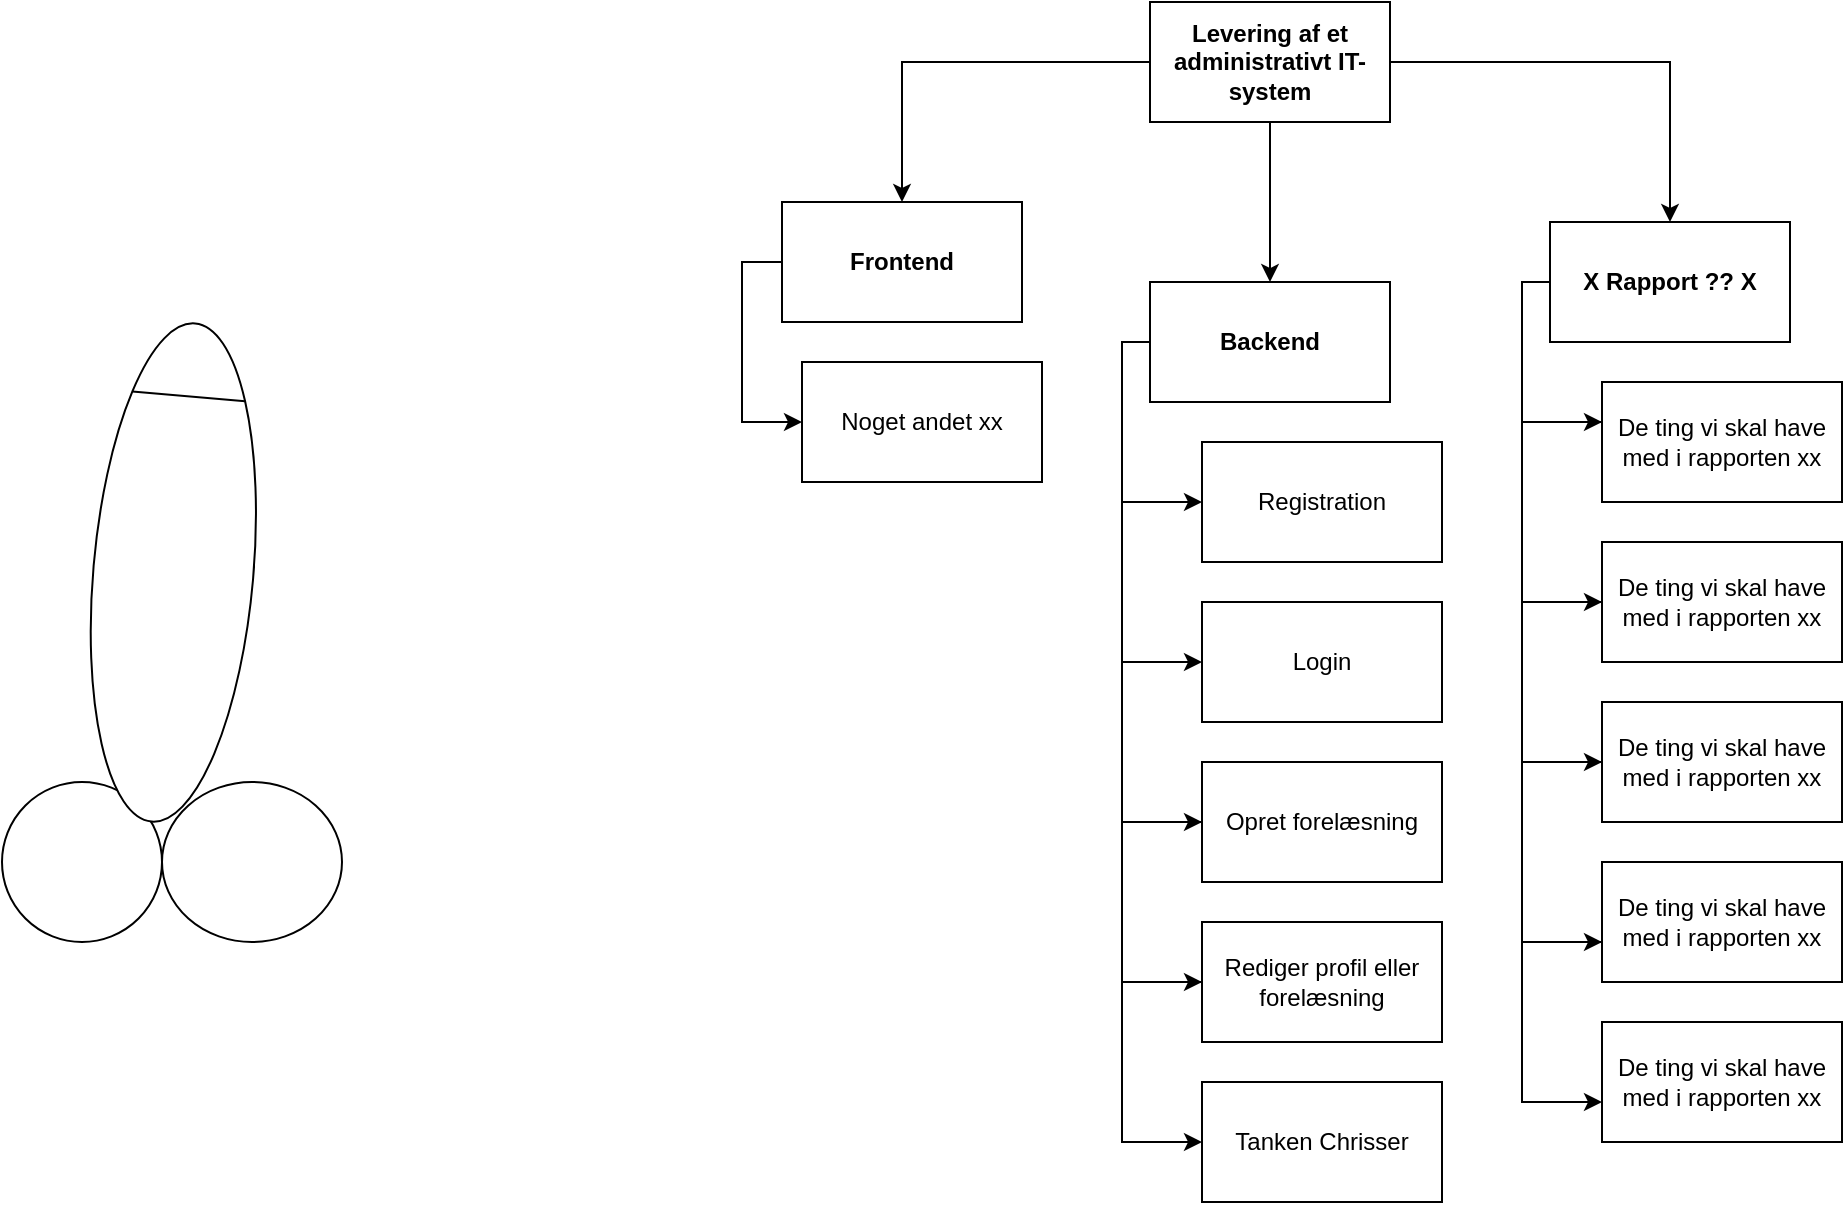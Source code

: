 <mxfile version="12.7.3" type="github">
  <diagram id="3AZzIE220VFOiJiIbyjP" name="Page-1">
    <mxGraphModel dx="1513" dy="770" grid="1" gridSize="10" guides="1" tooltips="1" connect="1" arrows="1" fold="1" page="1" pageScale="1" pageWidth="827" pageHeight="1169" math="0" shadow="0">
      <root>
        <mxCell id="0" />
        <mxCell id="1" parent="0" />
        <mxCell id="Jk5qHnKGdOJ1nb1w-nt2-3" value="" style="edgeStyle=orthogonalEdgeStyle;rounded=0;orthogonalLoop=1;jettySize=auto;html=1;" parent="1" source="Jk5qHnKGdOJ1nb1w-nt2-1" target="Jk5qHnKGdOJ1nb1w-nt2-2" edge="1">
          <mxGeometry relative="1" as="geometry" />
        </mxCell>
        <mxCell id="Jk5qHnKGdOJ1nb1w-nt2-5" value="" style="edgeStyle=orthogonalEdgeStyle;rounded=0;orthogonalLoop=1;jettySize=auto;html=1;" parent="1" source="Jk5qHnKGdOJ1nb1w-nt2-1" target="Jk5qHnKGdOJ1nb1w-nt2-4" edge="1">
          <mxGeometry relative="1" as="geometry" />
        </mxCell>
        <mxCell id="Jk5qHnKGdOJ1nb1w-nt2-7" value="" style="edgeStyle=orthogonalEdgeStyle;rounded=0;orthogonalLoop=1;jettySize=auto;html=1;" parent="1" source="Jk5qHnKGdOJ1nb1w-nt2-1" target="Jk5qHnKGdOJ1nb1w-nt2-6" edge="1">
          <mxGeometry relative="1" as="geometry" />
        </mxCell>
        <mxCell id="Jk5qHnKGdOJ1nb1w-nt2-1" value="&lt;b&gt;Levering af et administrativt IT-system&lt;/b&gt;" style="rounded=0;whiteSpace=wrap;html=1;" parent="1" vertex="1">
          <mxGeometry x="294" y="40" width="120" height="60" as="geometry" />
        </mxCell>
        <mxCell id="Ops0DvnB60AxqXnKlPGb-2" value="" style="edgeStyle=orthogonalEdgeStyle;rounded=0;orthogonalLoop=1;jettySize=auto;html=1;" parent="1" source="Jk5qHnKGdOJ1nb1w-nt2-6" target="Ops0DvnB60AxqXnKlPGb-1" edge="1">
          <mxGeometry relative="1" as="geometry">
            <Array as="points">
              <mxPoint x="480" y="180" />
              <mxPoint x="480" y="250" />
            </Array>
          </mxGeometry>
        </mxCell>
        <mxCell id="Jk5qHnKGdOJ1nb1w-nt2-6" value="&lt;b&gt;X Rapport ?? X&lt;/b&gt;" style="rounded=0;whiteSpace=wrap;html=1;" parent="1" vertex="1">
          <mxGeometry x="494" y="150" width="120" height="60" as="geometry" />
        </mxCell>
        <mxCell id="Ops0DvnB60AxqXnKlPGb-4" value="" style="edgeStyle=orthogonalEdgeStyle;rounded=0;orthogonalLoop=1;jettySize=auto;html=1;" parent="1" source="Ops0DvnB60AxqXnKlPGb-1" target="Ops0DvnB60AxqXnKlPGb-3" edge="1">
          <mxGeometry relative="1" as="geometry">
            <Array as="points">
              <mxPoint x="480" y="250" />
              <mxPoint x="480" y="340" />
            </Array>
          </mxGeometry>
        </mxCell>
        <mxCell id="Ops0DvnB60AxqXnKlPGb-1" value="De ting vi skal have med i rapporten xx" style="rounded=0;whiteSpace=wrap;html=1;" parent="1" vertex="1">
          <mxGeometry x="520" y="230" width="120" height="60" as="geometry" />
        </mxCell>
        <mxCell id="Ops0DvnB60AxqXnKlPGb-6" value="" style="edgeStyle=orthogonalEdgeStyle;rounded=0;orthogonalLoop=1;jettySize=auto;html=1;" parent="1" source="Ops0DvnB60AxqXnKlPGb-3" target="Ops0DvnB60AxqXnKlPGb-5" edge="1">
          <mxGeometry relative="1" as="geometry">
            <Array as="points">
              <mxPoint x="480" y="340" />
              <mxPoint x="480" y="420" />
            </Array>
          </mxGeometry>
        </mxCell>
        <mxCell id="Ops0DvnB60AxqXnKlPGb-3" value="De ting vi skal have med i rapporten xx" style="rounded=0;whiteSpace=wrap;html=1;" parent="1" vertex="1">
          <mxGeometry x="520" y="310" width="120" height="60" as="geometry" />
        </mxCell>
        <mxCell id="Ops0DvnB60AxqXnKlPGb-8" value="" style="edgeStyle=orthogonalEdgeStyle;rounded=0;orthogonalLoop=1;jettySize=auto;html=1;" parent="1" source="Ops0DvnB60AxqXnKlPGb-5" target="Ops0DvnB60AxqXnKlPGb-7" edge="1">
          <mxGeometry relative="1" as="geometry">
            <Array as="points">
              <mxPoint x="480" y="420" />
              <mxPoint x="480" y="510" />
            </Array>
          </mxGeometry>
        </mxCell>
        <mxCell id="Ops0DvnB60AxqXnKlPGb-5" value="De ting vi skal have med i rapporten xx" style="rounded=0;whiteSpace=wrap;html=1;" parent="1" vertex="1">
          <mxGeometry x="520" y="390" width="120" height="60" as="geometry" />
        </mxCell>
        <mxCell id="Ops0DvnB60AxqXnKlPGb-10" value="" style="edgeStyle=orthogonalEdgeStyle;rounded=0;orthogonalLoop=1;jettySize=auto;html=1;" parent="1" source="Ops0DvnB60AxqXnKlPGb-7" target="Ops0DvnB60AxqXnKlPGb-9" edge="1">
          <mxGeometry relative="1" as="geometry">
            <Array as="points">
              <mxPoint x="480" y="510" />
              <mxPoint x="480" y="590" />
            </Array>
          </mxGeometry>
        </mxCell>
        <mxCell id="Ops0DvnB60AxqXnKlPGb-7" value="De ting vi skal have med i rapporten xx" style="rounded=0;whiteSpace=wrap;html=1;" parent="1" vertex="1">
          <mxGeometry x="520" y="470" width="120" height="60" as="geometry" />
        </mxCell>
        <mxCell id="Ops0DvnB60AxqXnKlPGb-9" value="De ting vi skal have med i rapporten xx" style="rounded=0;whiteSpace=wrap;html=1;" parent="1" vertex="1">
          <mxGeometry x="520" y="550" width="120" height="60" as="geometry" />
        </mxCell>
        <mxCell id="Jk5qHnKGdOJ1nb1w-nt2-15" value="" style="edgeStyle=orthogonalEdgeStyle;rounded=0;orthogonalLoop=1;jettySize=auto;html=1;" parent="1" source="Jk5qHnKGdOJ1nb1w-nt2-4" target="Jk5qHnKGdOJ1nb1w-nt2-14" edge="1">
          <mxGeometry relative="1" as="geometry">
            <Array as="points">
              <mxPoint x="280" y="210" />
              <mxPoint x="280" y="290" />
            </Array>
          </mxGeometry>
        </mxCell>
        <mxCell id="Jk5qHnKGdOJ1nb1w-nt2-4" value="&lt;b&gt;Backend&lt;/b&gt;" style="rounded=0;whiteSpace=wrap;html=1;" parent="1" vertex="1">
          <mxGeometry x="294" y="180" width="120" height="60" as="geometry" />
        </mxCell>
        <mxCell id="Jk5qHnKGdOJ1nb1w-nt2-20" value="" style="edgeStyle=orthogonalEdgeStyle;rounded=0;orthogonalLoop=1;jettySize=auto;html=1;" parent="1" target="Jk5qHnKGdOJ1nb1w-nt2-19" edge="1">
          <mxGeometry relative="1" as="geometry">
            <mxPoint x="280" y="290" as="sourcePoint" />
            <Array as="points">
              <mxPoint x="280" y="370" />
            </Array>
          </mxGeometry>
        </mxCell>
        <mxCell id="Jk5qHnKGdOJ1nb1w-nt2-14" value="Registration" style="rounded=0;whiteSpace=wrap;html=1;" parent="1" vertex="1">
          <mxGeometry x="320" y="260" width="120" height="60" as="geometry" />
        </mxCell>
        <mxCell id="Jk5qHnKGdOJ1nb1w-nt2-22" value="" style="edgeStyle=orthogonalEdgeStyle;rounded=0;orthogonalLoop=1;jettySize=auto;html=1;" parent="1" target="Jk5qHnKGdOJ1nb1w-nt2-21" edge="1">
          <mxGeometry relative="1" as="geometry">
            <mxPoint x="280" y="370" as="sourcePoint" />
            <Array as="points">
              <mxPoint x="280" y="450" />
            </Array>
          </mxGeometry>
        </mxCell>
        <mxCell id="Jk5qHnKGdOJ1nb1w-nt2-19" value="Login" style="rounded=0;whiteSpace=wrap;html=1;" parent="1" vertex="1">
          <mxGeometry x="320" y="340" width="120" height="60" as="geometry" />
        </mxCell>
        <mxCell id="Jk5qHnKGdOJ1nb1w-nt2-24" value="" style="edgeStyle=orthogonalEdgeStyle;rounded=0;orthogonalLoop=1;jettySize=auto;html=1;" parent="1" source="Jk5qHnKGdOJ1nb1w-nt2-21" target="Jk5qHnKGdOJ1nb1w-nt2-23" edge="1">
          <mxGeometry relative="1" as="geometry">
            <Array as="points">
              <mxPoint x="280" y="450" />
              <mxPoint x="280" y="530" />
            </Array>
          </mxGeometry>
        </mxCell>
        <mxCell id="Jk5qHnKGdOJ1nb1w-nt2-21" value="Opret forelæsning" style="rounded=0;whiteSpace=wrap;html=1;" parent="1" vertex="1">
          <mxGeometry x="320" y="420" width="120" height="60" as="geometry" />
        </mxCell>
        <mxCell id="Jk5qHnKGdOJ1nb1w-nt2-26" value="" style="edgeStyle=orthogonalEdgeStyle;rounded=0;orthogonalLoop=1;jettySize=auto;html=1;" parent="1" source="Jk5qHnKGdOJ1nb1w-nt2-23" target="Jk5qHnKGdOJ1nb1w-nt2-25" edge="1">
          <mxGeometry relative="1" as="geometry">
            <Array as="points">
              <mxPoint x="280" y="530" />
              <mxPoint x="280" y="610" />
            </Array>
          </mxGeometry>
        </mxCell>
        <mxCell id="Jk5qHnKGdOJ1nb1w-nt2-23" value="Rediger profil eller forelæsning" style="rounded=0;whiteSpace=wrap;html=1;" parent="1" vertex="1">
          <mxGeometry x="320" y="500" width="120" height="60" as="geometry" />
        </mxCell>
        <mxCell id="Jk5qHnKGdOJ1nb1w-nt2-25" value="Tanken Chrisser" style="rounded=0;whiteSpace=wrap;html=1;" parent="1" vertex="1">
          <mxGeometry x="320" y="580" width="120" height="60" as="geometry" />
        </mxCell>
        <mxCell id="Ops0DvnB60AxqXnKlPGb-12" value="" style="edgeStyle=orthogonalEdgeStyle;rounded=0;orthogonalLoop=1;jettySize=auto;html=1;" parent="1" source="Jk5qHnKGdOJ1nb1w-nt2-2" target="Ops0DvnB60AxqXnKlPGb-11" edge="1">
          <mxGeometry relative="1" as="geometry">
            <Array as="points">
              <mxPoint x="90" y="170" />
              <mxPoint x="90" y="250" />
            </Array>
          </mxGeometry>
        </mxCell>
        <mxCell id="Jk5qHnKGdOJ1nb1w-nt2-2" value="&lt;b&gt;Frontend&lt;/b&gt;" style="rounded=0;whiteSpace=wrap;html=1;" parent="1" vertex="1">
          <mxGeometry x="110" y="140" width="120" height="60" as="geometry" />
        </mxCell>
        <mxCell id="Ops0DvnB60AxqXnKlPGb-11" value="Noget andet xx" style="rounded=0;whiteSpace=wrap;html=1;" parent="1" vertex="1">
          <mxGeometry x="120" y="220" width="120" height="60" as="geometry" />
        </mxCell>
        <mxCell id="8eeV8tq8h-48ASQIdsPf-1" value="" style="ellipse;whiteSpace=wrap;html=1;" vertex="1" parent="1">
          <mxGeometry x="-280" y="430" width="80" height="80" as="geometry" />
        </mxCell>
        <mxCell id="8eeV8tq8h-48ASQIdsPf-2" value="" style="ellipse;whiteSpace=wrap;html=1;" vertex="1" parent="1">
          <mxGeometry x="-200" y="430" width="90" height="80" as="geometry" />
        </mxCell>
        <mxCell id="8eeV8tq8h-48ASQIdsPf-3" value="" style="ellipse;whiteSpace=wrap;html=1;rotation=95;" vertex="1" parent="1">
          <mxGeometry x="-319.33" y="285.25" width="250" height="80" as="geometry" />
        </mxCell>
        <mxCell id="8eeV8tq8h-48ASQIdsPf-4" value="" style="endArrow=none;html=1;exitX=0;exitY=1;exitDx=0;exitDy=0;entryX=0;entryY=0;entryDx=0;entryDy=0;" edge="1" parent="1" source="8eeV8tq8h-48ASQIdsPf-3" target="8eeV8tq8h-48ASQIdsPf-3">
          <mxGeometry width="50" height="50" relative="1" as="geometry">
            <mxPoint x="-90" y="420" as="sourcePoint" />
            <mxPoint x="-40" y="370" as="targetPoint" />
          </mxGeometry>
        </mxCell>
      </root>
    </mxGraphModel>
  </diagram>
</mxfile>
